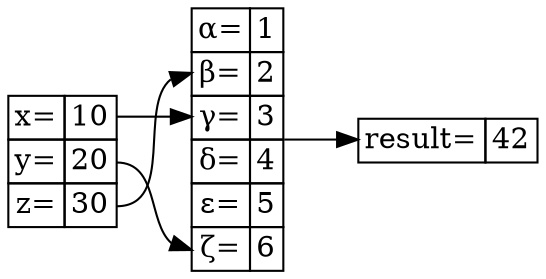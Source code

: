 digraph {
    node [shape=plain]
    rankdir=LR

    a[label=<
<table border="0" cellborder="1" cellspacing="0">
  <tr><td>x=</td><td port="1">10</td></tr>
  <tr><td>y=</td><td port="2">20</td></tr>
  <tr><td>z=</td><td port="3">30</td></tr>
</table>>]

    b[label=<
<table border="0" cellborder="1" cellspacing="0">
  <tr><td port="1">&alpha;=</td><td>1</td></tr>
  <tr><td port="2">&beta;=</td><td>2</td></tr>
  <tr><td port="3">&gamma;=</td><td>3</td></tr>
  <tr><td port="4">&delta;=</td><td>4</td></tr>
  <tr><td port="5">&epsilon;=</td><td>5</td></tr>
  <tr><td port="6">&zeta;=</td><td>6</td></tr>
</table>>]

    c[label=<
<table border="0" cellborder="1" cellspacing="0">
  <tr><td>result=</td><td>42</td></tr>
</table>>]

    a:1 -> b:3
    a:2 -> b:6
    a:3 -> b:2

    b -> c
}
